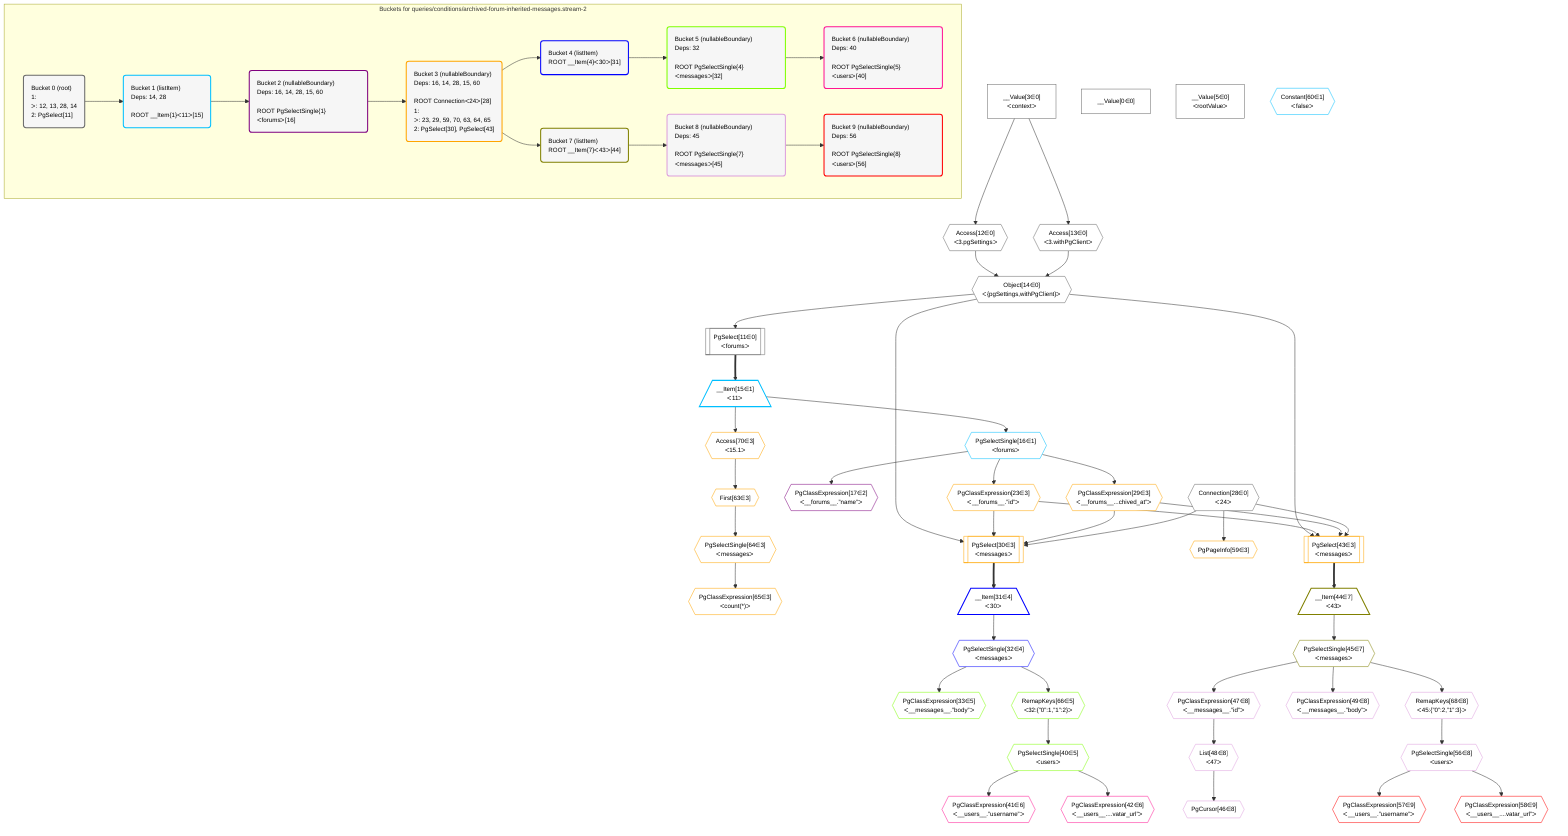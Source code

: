 %%{init: {'themeVariables': { 'fontSize': '12px'}}}%%
graph TD
    classDef path fill:#eee,stroke:#000,color:#000
    classDef plan fill:#fff,stroke-width:1px,color:#000
    classDef itemplan fill:#fff,stroke-width:2px,color:#000
    classDef unbatchedplan fill:#dff,stroke-width:1px,color:#000
    classDef sideeffectplan fill:#fcc,stroke-width:2px,color:#000
    classDef bucket fill:#f6f6f6,color:#000,stroke-width:2px,text-align:left


    %% plan dependencies
    Object14{{"Object[14∈0]<br />ᐸ{pgSettings,withPgClient}ᐳ"}}:::plan
    Access12{{"Access[12∈0]<br />ᐸ3.pgSettingsᐳ"}}:::plan
    Access13{{"Access[13∈0]<br />ᐸ3.withPgClientᐳ"}}:::plan
    Access12 & Access13 --> Object14
    PgSelect11[["PgSelect[11∈0]<br />ᐸforumsᐳ"]]:::plan
    Object14 --> PgSelect11
    __Value3["__Value[3∈0]<br />ᐸcontextᐳ"]:::plan
    __Value3 --> Access12
    __Value3 --> Access13
    __Value0["__Value[0∈0]"]:::plan
    __Value5["__Value[5∈0]<br />ᐸrootValueᐳ"]:::plan
    Connection28{{"Connection[28∈0]<br />ᐸ24ᐳ"}}:::plan
    __Item15[/"__Item[15∈1]<br />ᐸ11ᐳ"\]:::itemplan
    PgSelect11 ==> __Item15
    PgSelectSingle16{{"PgSelectSingle[16∈1]<br />ᐸforumsᐳ"}}:::plan
    __Item15 --> PgSelectSingle16
    Constant60{{"Constant[60∈1]<br />ᐸfalseᐳ"}}:::plan
    PgClassExpression17{{"PgClassExpression[17∈2]<br />ᐸ__forums__.”name”ᐳ"}}:::plan
    PgSelectSingle16 --> PgClassExpression17
    PgSelect30[["PgSelect[30∈3]<br />ᐸmessagesᐳ"]]:::plan
    PgClassExpression23{{"PgClassExpression[23∈3]<br />ᐸ__forums__.”id”ᐳ"}}:::plan
    PgClassExpression29{{"PgClassExpression[29∈3]<br />ᐸ__forums__...chived_at”ᐳ"}}:::plan
    Object14 & PgClassExpression23 & PgClassExpression29 & Connection28 --> PgSelect30
    PgSelect43[["PgSelect[43∈3]<br />ᐸmessagesᐳ"]]:::plan
    Object14 & PgClassExpression23 & PgClassExpression29 & Connection28 --> PgSelect43
    PgSelectSingle16 --> PgClassExpression23
    PgSelectSingle16 --> PgClassExpression29
    PgPageInfo59{{"PgPageInfo[59∈3]"}}:::plan
    Connection28 --> PgPageInfo59
    First63{{"First[63∈3]"}}:::plan
    Access70{{"Access[70∈3]<br />ᐸ15.1ᐳ"}}:::plan
    Access70 --> First63
    PgSelectSingle64{{"PgSelectSingle[64∈3]<br />ᐸmessagesᐳ"}}:::plan
    First63 --> PgSelectSingle64
    PgClassExpression65{{"PgClassExpression[65∈3]<br />ᐸcount(*)ᐳ"}}:::plan
    PgSelectSingle64 --> PgClassExpression65
    __Item15 --> Access70
    __Item31[/"__Item[31∈4]<br />ᐸ30ᐳ"\]:::itemplan
    PgSelect30 ==> __Item31
    PgSelectSingle32{{"PgSelectSingle[32∈4]<br />ᐸmessagesᐳ"}}:::plan
    __Item31 --> PgSelectSingle32
    PgClassExpression33{{"PgClassExpression[33∈5]<br />ᐸ__messages__.”body”ᐳ"}}:::plan
    PgSelectSingle32 --> PgClassExpression33
    PgSelectSingle40{{"PgSelectSingle[40∈5]<br />ᐸusersᐳ"}}:::plan
    RemapKeys66{{"RemapKeys[66∈5]<br />ᐸ32:{”0”:1,”1”:2}ᐳ"}}:::plan
    RemapKeys66 --> PgSelectSingle40
    PgSelectSingle32 --> RemapKeys66
    PgClassExpression41{{"PgClassExpression[41∈6]<br />ᐸ__users__.”username”ᐳ"}}:::plan
    PgSelectSingle40 --> PgClassExpression41
    PgClassExpression42{{"PgClassExpression[42∈6]<br />ᐸ__users__....vatar_url”ᐳ"}}:::plan
    PgSelectSingle40 --> PgClassExpression42
    __Item44[/"__Item[44∈7]<br />ᐸ43ᐳ"\]:::itemplan
    PgSelect43 ==> __Item44
    PgSelectSingle45{{"PgSelectSingle[45∈7]<br />ᐸmessagesᐳ"}}:::plan
    __Item44 --> PgSelectSingle45
    PgCursor46{{"PgCursor[46∈8]"}}:::plan
    List48{{"List[48∈8]<br />ᐸ47ᐳ"}}:::plan
    List48 --> PgCursor46
    PgClassExpression47{{"PgClassExpression[47∈8]<br />ᐸ__messages__.”id”ᐳ"}}:::plan
    PgSelectSingle45 --> PgClassExpression47
    PgClassExpression47 --> List48
    PgClassExpression49{{"PgClassExpression[49∈8]<br />ᐸ__messages__.”body”ᐳ"}}:::plan
    PgSelectSingle45 --> PgClassExpression49
    PgSelectSingle56{{"PgSelectSingle[56∈8]<br />ᐸusersᐳ"}}:::plan
    RemapKeys68{{"RemapKeys[68∈8]<br />ᐸ45:{”0”:2,”1”:3}ᐳ"}}:::plan
    RemapKeys68 --> PgSelectSingle56
    PgSelectSingle45 --> RemapKeys68
    PgClassExpression57{{"PgClassExpression[57∈9]<br />ᐸ__users__.”username”ᐳ"}}:::plan
    PgSelectSingle56 --> PgClassExpression57
    PgClassExpression58{{"PgClassExpression[58∈9]<br />ᐸ__users__....vatar_url”ᐳ"}}:::plan
    PgSelectSingle56 --> PgClassExpression58

    %% define steps

    subgraph "Buckets for queries/conditions/archived-forum-inherited-messages.stream-2"
    Bucket0("Bucket 0 (root)<br />1: <br />ᐳ: 12, 13, 28, 14<br />2: PgSelect[11]"):::bucket
    classDef bucket0 stroke:#696969
    class Bucket0,__Value0,__Value3,__Value5,PgSelect11,Access12,Access13,Object14,Connection28 bucket0
    Bucket1("Bucket 1 (listItem)<br />Deps: 14, 28<br /><br />ROOT __Item{1}ᐸ11ᐳ[15]"):::bucket
    classDef bucket1 stroke:#00bfff
    class Bucket1,__Item15,PgSelectSingle16,Constant60 bucket1
    Bucket2("Bucket 2 (nullableBoundary)<br />Deps: 16, 14, 28, 15, 60<br /><br />ROOT PgSelectSingle{1}ᐸforumsᐳ[16]"):::bucket
    classDef bucket2 stroke:#7f007f
    class Bucket2,PgClassExpression17 bucket2
    Bucket3("Bucket 3 (nullableBoundary)<br />Deps: 16, 14, 28, 15, 60<br /><br />ROOT Connectionᐸ24ᐳ[28]<br />1: <br />ᐳ: 23, 29, 59, 70, 63, 64, 65<br />2: PgSelect[30], PgSelect[43]"):::bucket
    classDef bucket3 stroke:#ffa500
    class Bucket3,PgClassExpression23,PgClassExpression29,PgSelect30,PgSelect43,PgPageInfo59,First63,PgSelectSingle64,PgClassExpression65,Access70 bucket3
    Bucket4("Bucket 4 (listItem)<br />ROOT __Item{4}ᐸ30ᐳ[31]"):::bucket
    classDef bucket4 stroke:#0000ff
    class Bucket4,__Item31,PgSelectSingle32 bucket4
    Bucket5("Bucket 5 (nullableBoundary)<br />Deps: 32<br /><br />ROOT PgSelectSingle{4}ᐸmessagesᐳ[32]"):::bucket
    classDef bucket5 stroke:#7fff00
    class Bucket5,PgClassExpression33,PgSelectSingle40,RemapKeys66 bucket5
    Bucket6("Bucket 6 (nullableBoundary)<br />Deps: 40<br /><br />ROOT PgSelectSingle{5}ᐸusersᐳ[40]"):::bucket
    classDef bucket6 stroke:#ff1493
    class Bucket6,PgClassExpression41,PgClassExpression42 bucket6
    Bucket7("Bucket 7 (listItem)<br />ROOT __Item{7}ᐸ43ᐳ[44]"):::bucket
    classDef bucket7 stroke:#808000
    class Bucket7,__Item44,PgSelectSingle45 bucket7
    Bucket8("Bucket 8 (nullableBoundary)<br />Deps: 45<br /><br />ROOT PgSelectSingle{7}ᐸmessagesᐳ[45]"):::bucket
    classDef bucket8 stroke:#dda0dd
    class Bucket8,PgCursor46,PgClassExpression47,List48,PgClassExpression49,PgSelectSingle56,RemapKeys68 bucket8
    Bucket9("Bucket 9 (nullableBoundary)<br />Deps: 56<br /><br />ROOT PgSelectSingle{8}ᐸusersᐳ[56]"):::bucket
    classDef bucket9 stroke:#ff0000
    class Bucket9,PgClassExpression57,PgClassExpression58 bucket9
    Bucket0 --> Bucket1
    Bucket1 --> Bucket2
    Bucket2 --> Bucket3
    Bucket3 --> Bucket4 & Bucket7
    Bucket4 --> Bucket5
    Bucket5 --> Bucket6
    Bucket7 --> Bucket8
    Bucket8 --> Bucket9
    end